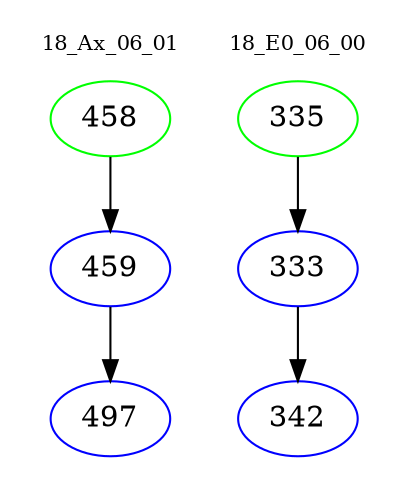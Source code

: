 digraph{
subgraph cluster_0 {
color = white
label = "18_Ax_06_01";
fontsize=10;
T0_458 [label="458", color="green"]
T0_458 -> T0_459 [color="black"]
T0_459 [label="459", color="blue"]
T0_459 -> T0_497 [color="black"]
T0_497 [label="497", color="blue"]
}
subgraph cluster_1 {
color = white
label = "18_E0_06_00";
fontsize=10;
T1_335 [label="335", color="green"]
T1_335 -> T1_333 [color="black"]
T1_333 [label="333", color="blue"]
T1_333 -> T1_342 [color="black"]
T1_342 [label="342", color="blue"]
}
}
